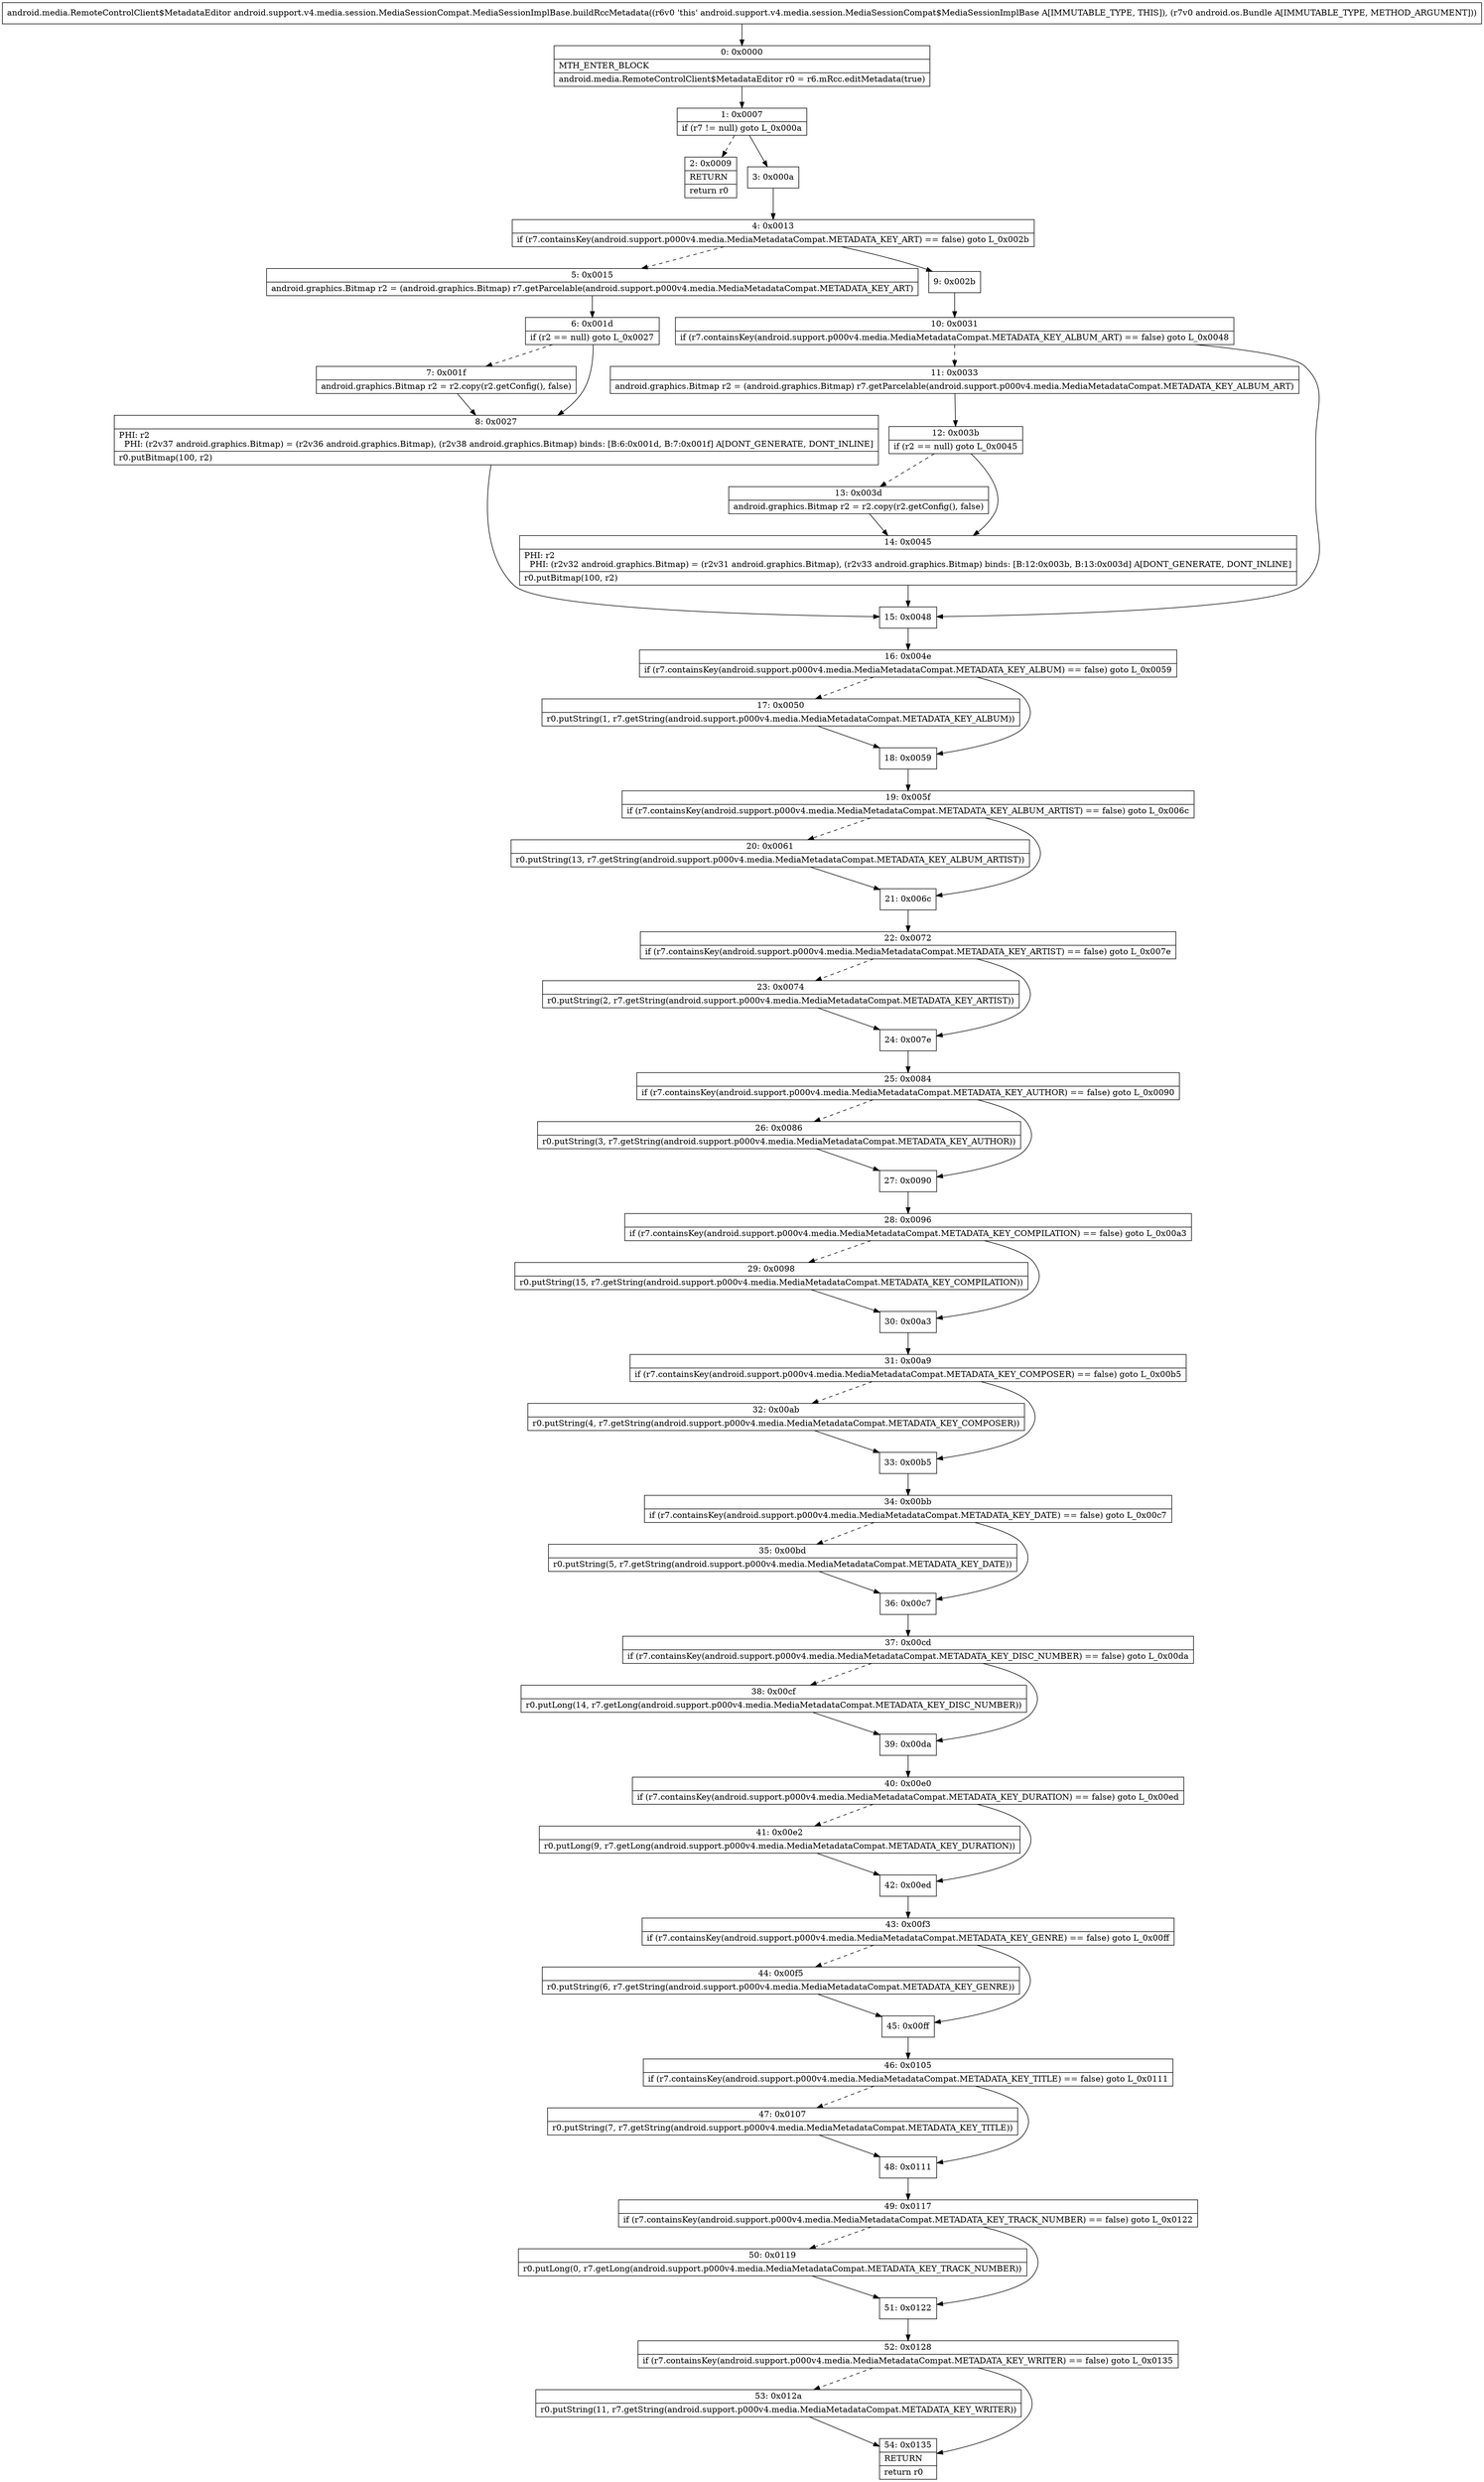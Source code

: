 digraph "CFG forandroid.support.v4.media.session.MediaSessionCompat.MediaSessionImplBase.buildRccMetadata(Landroid\/os\/Bundle;)Landroid\/media\/RemoteControlClient$MetadataEditor;" {
Node_0 [shape=record,label="{0\:\ 0x0000|MTH_ENTER_BLOCK\l|android.media.RemoteControlClient$MetadataEditor r0 = r6.mRcc.editMetadata(true)\l}"];
Node_1 [shape=record,label="{1\:\ 0x0007|if (r7 != null) goto L_0x000a\l}"];
Node_2 [shape=record,label="{2\:\ 0x0009|RETURN\l|return r0\l}"];
Node_3 [shape=record,label="{3\:\ 0x000a}"];
Node_4 [shape=record,label="{4\:\ 0x0013|if (r7.containsKey(android.support.p000v4.media.MediaMetadataCompat.METADATA_KEY_ART) == false) goto L_0x002b\l}"];
Node_5 [shape=record,label="{5\:\ 0x0015|android.graphics.Bitmap r2 = (android.graphics.Bitmap) r7.getParcelable(android.support.p000v4.media.MediaMetadataCompat.METADATA_KEY_ART)\l}"];
Node_6 [shape=record,label="{6\:\ 0x001d|if (r2 == null) goto L_0x0027\l}"];
Node_7 [shape=record,label="{7\:\ 0x001f|android.graphics.Bitmap r2 = r2.copy(r2.getConfig(), false)\l}"];
Node_8 [shape=record,label="{8\:\ 0x0027|PHI: r2 \l  PHI: (r2v37 android.graphics.Bitmap) = (r2v36 android.graphics.Bitmap), (r2v38 android.graphics.Bitmap) binds: [B:6:0x001d, B:7:0x001f] A[DONT_GENERATE, DONT_INLINE]\l|r0.putBitmap(100, r2)\l}"];
Node_9 [shape=record,label="{9\:\ 0x002b}"];
Node_10 [shape=record,label="{10\:\ 0x0031|if (r7.containsKey(android.support.p000v4.media.MediaMetadataCompat.METADATA_KEY_ALBUM_ART) == false) goto L_0x0048\l}"];
Node_11 [shape=record,label="{11\:\ 0x0033|android.graphics.Bitmap r2 = (android.graphics.Bitmap) r7.getParcelable(android.support.p000v4.media.MediaMetadataCompat.METADATA_KEY_ALBUM_ART)\l}"];
Node_12 [shape=record,label="{12\:\ 0x003b|if (r2 == null) goto L_0x0045\l}"];
Node_13 [shape=record,label="{13\:\ 0x003d|android.graphics.Bitmap r2 = r2.copy(r2.getConfig(), false)\l}"];
Node_14 [shape=record,label="{14\:\ 0x0045|PHI: r2 \l  PHI: (r2v32 android.graphics.Bitmap) = (r2v31 android.graphics.Bitmap), (r2v33 android.graphics.Bitmap) binds: [B:12:0x003b, B:13:0x003d] A[DONT_GENERATE, DONT_INLINE]\l|r0.putBitmap(100, r2)\l}"];
Node_15 [shape=record,label="{15\:\ 0x0048}"];
Node_16 [shape=record,label="{16\:\ 0x004e|if (r7.containsKey(android.support.p000v4.media.MediaMetadataCompat.METADATA_KEY_ALBUM) == false) goto L_0x0059\l}"];
Node_17 [shape=record,label="{17\:\ 0x0050|r0.putString(1, r7.getString(android.support.p000v4.media.MediaMetadataCompat.METADATA_KEY_ALBUM))\l}"];
Node_18 [shape=record,label="{18\:\ 0x0059}"];
Node_19 [shape=record,label="{19\:\ 0x005f|if (r7.containsKey(android.support.p000v4.media.MediaMetadataCompat.METADATA_KEY_ALBUM_ARTIST) == false) goto L_0x006c\l}"];
Node_20 [shape=record,label="{20\:\ 0x0061|r0.putString(13, r7.getString(android.support.p000v4.media.MediaMetadataCompat.METADATA_KEY_ALBUM_ARTIST))\l}"];
Node_21 [shape=record,label="{21\:\ 0x006c}"];
Node_22 [shape=record,label="{22\:\ 0x0072|if (r7.containsKey(android.support.p000v4.media.MediaMetadataCompat.METADATA_KEY_ARTIST) == false) goto L_0x007e\l}"];
Node_23 [shape=record,label="{23\:\ 0x0074|r0.putString(2, r7.getString(android.support.p000v4.media.MediaMetadataCompat.METADATA_KEY_ARTIST))\l}"];
Node_24 [shape=record,label="{24\:\ 0x007e}"];
Node_25 [shape=record,label="{25\:\ 0x0084|if (r7.containsKey(android.support.p000v4.media.MediaMetadataCompat.METADATA_KEY_AUTHOR) == false) goto L_0x0090\l}"];
Node_26 [shape=record,label="{26\:\ 0x0086|r0.putString(3, r7.getString(android.support.p000v4.media.MediaMetadataCompat.METADATA_KEY_AUTHOR))\l}"];
Node_27 [shape=record,label="{27\:\ 0x0090}"];
Node_28 [shape=record,label="{28\:\ 0x0096|if (r7.containsKey(android.support.p000v4.media.MediaMetadataCompat.METADATA_KEY_COMPILATION) == false) goto L_0x00a3\l}"];
Node_29 [shape=record,label="{29\:\ 0x0098|r0.putString(15, r7.getString(android.support.p000v4.media.MediaMetadataCompat.METADATA_KEY_COMPILATION))\l}"];
Node_30 [shape=record,label="{30\:\ 0x00a3}"];
Node_31 [shape=record,label="{31\:\ 0x00a9|if (r7.containsKey(android.support.p000v4.media.MediaMetadataCompat.METADATA_KEY_COMPOSER) == false) goto L_0x00b5\l}"];
Node_32 [shape=record,label="{32\:\ 0x00ab|r0.putString(4, r7.getString(android.support.p000v4.media.MediaMetadataCompat.METADATA_KEY_COMPOSER))\l}"];
Node_33 [shape=record,label="{33\:\ 0x00b5}"];
Node_34 [shape=record,label="{34\:\ 0x00bb|if (r7.containsKey(android.support.p000v4.media.MediaMetadataCompat.METADATA_KEY_DATE) == false) goto L_0x00c7\l}"];
Node_35 [shape=record,label="{35\:\ 0x00bd|r0.putString(5, r7.getString(android.support.p000v4.media.MediaMetadataCompat.METADATA_KEY_DATE))\l}"];
Node_36 [shape=record,label="{36\:\ 0x00c7}"];
Node_37 [shape=record,label="{37\:\ 0x00cd|if (r7.containsKey(android.support.p000v4.media.MediaMetadataCompat.METADATA_KEY_DISC_NUMBER) == false) goto L_0x00da\l}"];
Node_38 [shape=record,label="{38\:\ 0x00cf|r0.putLong(14, r7.getLong(android.support.p000v4.media.MediaMetadataCompat.METADATA_KEY_DISC_NUMBER))\l}"];
Node_39 [shape=record,label="{39\:\ 0x00da}"];
Node_40 [shape=record,label="{40\:\ 0x00e0|if (r7.containsKey(android.support.p000v4.media.MediaMetadataCompat.METADATA_KEY_DURATION) == false) goto L_0x00ed\l}"];
Node_41 [shape=record,label="{41\:\ 0x00e2|r0.putLong(9, r7.getLong(android.support.p000v4.media.MediaMetadataCompat.METADATA_KEY_DURATION))\l}"];
Node_42 [shape=record,label="{42\:\ 0x00ed}"];
Node_43 [shape=record,label="{43\:\ 0x00f3|if (r7.containsKey(android.support.p000v4.media.MediaMetadataCompat.METADATA_KEY_GENRE) == false) goto L_0x00ff\l}"];
Node_44 [shape=record,label="{44\:\ 0x00f5|r0.putString(6, r7.getString(android.support.p000v4.media.MediaMetadataCompat.METADATA_KEY_GENRE))\l}"];
Node_45 [shape=record,label="{45\:\ 0x00ff}"];
Node_46 [shape=record,label="{46\:\ 0x0105|if (r7.containsKey(android.support.p000v4.media.MediaMetadataCompat.METADATA_KEY_TITLE) == false) goto L_0x0111\l}"];
Node_47 [shape=record,label="{47\:\ 0x0107|r0.putString(7, r7.getString(android.support.p000v4.media.MediaMetadataCompat.METADATA_KEY_TITLE))\l}"];
Node_48 [shape=record,label="{48\:\ 0x0111}"];
Node_49 [shape=record,label="{49\:\ 0x0117|if (r7.containsKey(android.support.p000v4.media.MediaMetadataCompat.METADATA_KEY_TRACK_NUMBER) == false) goto L_0x0122\l}"];
Node_50 [shape=record,label="{50\:\ 0x0119|r0.putLong(0, r7.getLong(android.support.p000v4.media.MediaMetadataCompat.METADATA_KEY_TRACK_NUMBER))\l}"];
Node_51 [shape=record,label="{51\:\ 0x0122}"];
Node_52 [shape=record,label="{52\:\ 0x0128|if (r7.containsKey(android.support.p000v4.media.MediaMetadataCompat.METADATA_KEY_WRITER) == false) goto L_0x0135\l}"];
Node_53 [shape=record,label="{53\:\ 0x012a|r0.putString(11, r7.getString(android.support.p000v4.media.MediaMetadataCompat.METADATA_KEY_WRITER))\l}"];
Node_54 [shape=record,label="{54\:\ 0x0135|RETURN\l|return r0\l}"];
MethodNode[shape=record,label="{android.media.RemoteControlClient$MetadataEditor android.support.v4.media.session.MediaSessionCompat.MediaSessionImplBase.buildRccMetadata((r6v0 'this' android.support.v4.media.session.MediaSessionCompat$MediaSessionImplBase A[IMMUTABLE_TYPE, THIS]), (r7v0 android.os.Bundle A[IMMUTABLE_TYPE, METHOD_ARGUMENT])) }"];
MethodNode -> Node_0;
Node_0 -> Node_1;
Node_1 -> Node_2[style=dashed];
Node_1 -> Node_3;
Node_3 -> Node_4;
Node_4 -> Node_5[style=dashed];
Node_4 -> Node_9;
Node_5 -> Node_6;
Node_6 -> Node_7[style=dashed];
Node_6 -> Node_8;
Node_7 -> Node_8;
Node_8 -> Node_15;
Node_9 -> Node_10;
Node_10 -> Node_11[style=dashed];
Node_10 -> Node_15;
Node_11 -> Node_12;
Node_12 -> Node_13[style=dashed];
Node_12 -> Node_14;
Node_13 -> Node_14;
Node_14 -> Node_15;
Node_15 -> Node_16;
Node_16 -> Node_17[style=dashed];
Node_16 -> Node_18;
Node_17 -> Node_18;
Node_18 -> Node_19;
Node_19 -> Node_20[style=dashed];
Node_19 -> Node_21;
Node_20 -> Node_21;
Node_21 -> Node_22;
Node_22 -> Node_23[style=dashed];
Node_22 -> Node_24;
Node_23 -> Node_24;
Node_24 -> Node_25;
Node_25 -> Node_26[style=dashed];
Node_25 -> Node_27;
Node_26 -> Node_27;
Node_27 -> Node_28;
Node_28 -> Node_29[style=dashed];
Node_28 -> Node_30;
Node_29 -> Node_30;
Node_30 -> Node_31;
Node_31 -> Node_32[style=dashed];
Node_31 -> Node_33;
Node_32 -> Node_33;
Node_33 -> Node_34;
Node_34 -> Node_35[style=dashed];
Node_34 -> Node_36;
Node_35 -> Node_36;
Node_36 -> Node_37;
Node_37 -> Node_38[style=dashed];
Node_37 -> Node_39;
Node_38 -> Node_39;
Node_39 -> Node_40;
Node_40 -> Node_41[style=dashed];
Node_40 -> Node_42;
Node_41 -> Node_42;
Node_42 -> Node_43;
Node_43 -> Node_44[style=dashed];
Node_43 -> Node_45;
Node_44 -> Node_45;
Node_45 -> Node_46;
Node_46 -> Node_47[style=dashed];
Node_46 -> Node_48;
Node_47 -> Node_48;
Node_48 -> Node_49;
Node_49 -> Node_50[style=dashed];
Node_49 -> Node_51;
Node_50 -> Node_51;
Node_51 -> Node_52;
Node_52 -> Node_53[style=dashed];
Node_52 -> Node_54;
Node_53 -> Node_54;
}

